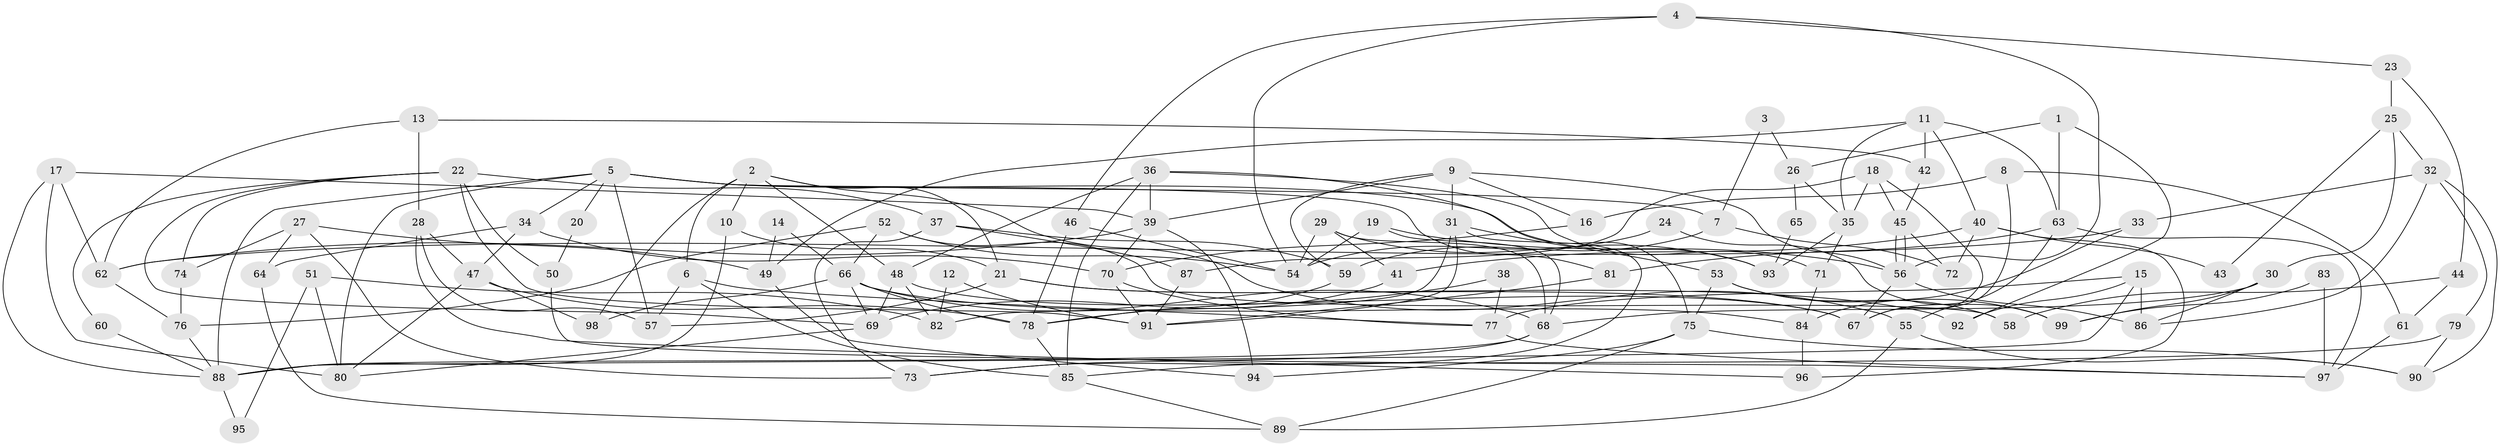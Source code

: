 // coarse degree distribution, {5: 0.23076923076923078, 2: 0.10256410256410256, 4: 0.2564102564102564, 3: 0.1282051282051282, 10: 0.02564102564102564, 6: 0.10256410256410256, 8: 0.02564102564102564, 7: 0.07692307692307693, 15: 0.02564102564102564, 14: 0.02564102564102564}
// Generated by graph-tools (version 1.1) at 2025/54/03/04/25 21:54:56]
// undirected, 99 vertices, 198 edges
graph export_dot {
graph [start="1"]
  node [color=gray90,style=filled];
  1;
  2;
  3;
  4;
  5;
  6;
  7;
  8;
  9;
  10;
  11;
  12;
  13;
  14;
  15;
  16;
  17;
  18;
  19;
  20;
  21;
  22;
  23;
  24;
  25;
  26;
  27;
  28;
  29;
  30;
  31;
  32;
  33;
  34;
  35;
  36;
  37;
  38;
  39;
  40;
  41;
  42;
  43;
  44;
  45;
  46;
  47;
  48;
  49;
  50;
  51;
  52;
  53;
  54;
  55;
  56;
  57;
  58;
  59;
  60;
  61;
  62;
  63;
  64;
  65;
  66;
  67;
  68;
  69;
  70;
  71;
  72;
  73;
  74;
  75;
  76;
  77;
  78;
  79;
  80;
  81;
  82;
  83;
  84;
  85;
  86;
  87;
  88;
  89;
  90;
  91;
  92;
  93;
  94;
  95;
  96;
  97;
  98;
  99;
  1 -- 92;
  1 -- 63;
  1 -- 26;
  2 -- 98;
  2 -- 48;
  2 -- 6;
  2 -- 10;
  2 -- 21;
  2 -- 55;
  3 -- 7;
  3 -- 26;
  4 -- 54;
  4 -- 56;
  4 -- 23;
  4 -- 46;
  5 -- 57;
  5 -- 88;
  5 -- 7;
  5 -- 20;
  5 -- 34;
  5 -- 80;
  5 -- 81;
  5 -- 93;
  6 -- 77;
  6 -- 57;
  6 -- 85;
  7 -- 72;
  7 -- 59;
  8 -- 16;
  8 -- 55;
  8 -- 61;
  9 -- 39;
  9 -- 56;
  9 -- 16;
  9 -- 31;
  9 -- 59;
  10 -- 21;
  10 -- 88;
  11 -- 49;
  11 -- 35;
  11 -- 40;
  11 -- 42;
  11 -- 63;
  12 -- 91;
  12 -- 82;
  13 -- 28;
  13 -- 62;
  13 -- 42;
  14 -- 49;
  14 -- 66;
  15 -- 88;
  15 -- 77;
  15 -- 86;
  15 -- 92;
  16 -- 70;
  17 -- 39;
  17 -- 62;
  17 -- 80;
  17 -- 88;
  18 -- 45;
  18 -- 87;
  18 -- 35;
  18 -- 67;
  19 -- 68;
  19 -- 54;
  19 -- 56;
  20 -- 50;
  21 -- 67;
  21 -- 57;
  21 -- 92;
  22 -- 91;
  22 -- 37;
  22 -- 50;
  22 -- 60;
  22 -- 69;
  22 -- 74;
  23 -- 25;
  23 -- 44;
  24 -- 54;
  24 -- 99;
  25 -- 32;
  25 -- 30;
  25 -- 43;
  26 -- 35;
  26 -- 65;
  27 -- 74;
  27 -- 64;
  27 -- 49;
  27 -- 73;
  28 -- 57;
  28 -- 47;
  28 -- 96;
  29 -- 68;
  29 -- 93;
  29 -- 41;
  29 -- 54;
  30 -- 86;
  30 -- 68;
  30 -- 99;
  31 -- 73;
  31 -- 53;
  31 -- 82;
  31 -- 91;
  32 -- 86;
  32 -- 79;
  32 -- 33;
  32 -- 90;
  33 -- 62;
  33 -- 84;
  34 -- 47;
  34 -- 64;
  34 -- 70;
  35 -- 71;
  35 -- 93;
  36 -- 85;
  36 -- 48;
  36 -- 39;
  36 -- 71;
  36 -- 75;
  37 -- 73;
  37 -- 59;
  37 -- 87;
  38 -- 77;
  38 -- 78;
  39 -- 70;
  39 -- 62;
  39 -- 94;
  40 -- 41;
  40 -- 43;
  40 -- 72;
  40 -- 96;
  41 -- 69;
  42 -- 45;
  44 -- 58;
  44 -- 61;
  45 -- 56;
  45 -- 56;
  45 -- 72;
  46 -- 78;
  46 -- 54;
  47 -- 80;
  47 -- 78;
  47 -- 98;
  48 -- 69;
  48 -- 67;
  48 -- 82;
  49 -- 94;
  50 -- 97;
  51 -- 82;
  51 -- 80;
  51 -- 95;
  52 -- 66;
  52 -- 54;
  52 -- 58;
  52 -- 76;
  53 -- 75;
  53 -- 58;
  53 -- 99;
  55 -- 89;
  55 -- 90;
  56 -- 67;
  56 -- 86;
  59 -- 78;
  60 -- 88;
  61 -- 97;
  62 -- 76;
  63 -- 67;
  63 -- 81;
  63 -- 97;
  64 -- 89;
  65 -- 93;
  66 -- 84;
  66 -- 69;
  66 -- 68;
  66 -- 78;
  66 -- 98;
  68 -- 88;
  68 -- 73;
  69 -- 80;
  70 -- 91;
  70 -- 77;
  71 -- 84;
  74 -- 76;
  75 -- 90;
  75 -- 89;
  75 -- 94;
  76 -- 88;
  77 -- 97;
  78 -- 85;
  79 -- 90;
  79 -- 85;
  81 -- 91;
  83 -- 99;
  83 -- 97;
  84 -- 96;
  85 -- 89;
  87 -- 91;
  88 -- 95;
}
